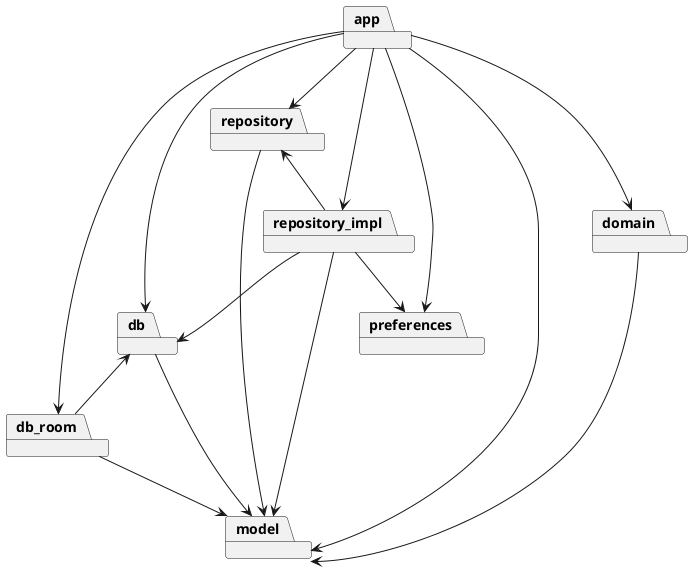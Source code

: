 @startuml

package app
package db
package db_room
package repository
package repository_impl
package model
package domain
package preferences

app -down-> db
app -down-> db_room
app -down-> repository
app -down-> repository_impl
app -down-> model
app -down-> domain
app -down-> preferences
db -down-> model
db_room -down-> model
db_room -up-> db
domain -down-> model
repository -down-> model
repository_impl -down-> db
repository_impl -up-> repository
repository_impl -down-> model
repository_impl -down-> preferences

@enduml
